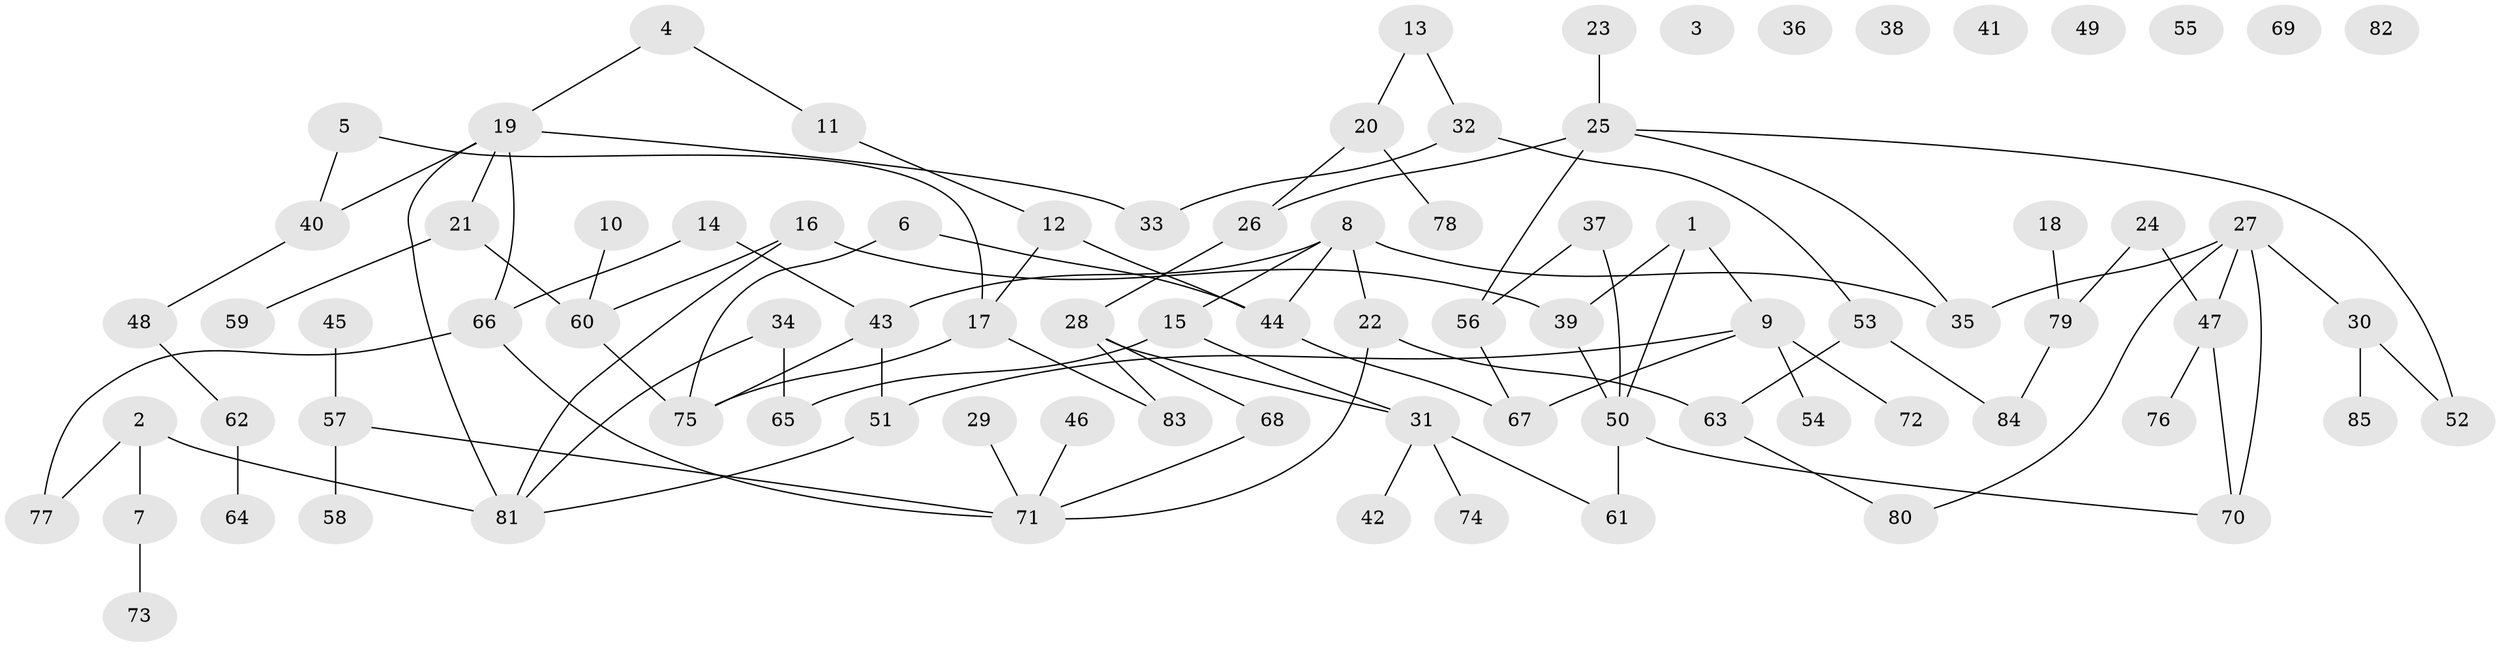 // coarse degree distribution, {5: 0.08571428571428572, 6: 0.02857142857142857, 4: 0.22857142857142856, 3: 0.3142857142857143, 2: 0.14285714285714285, 1: 0.14285714285714285, 8: 0.02857142857142857, 9: 0.02857142857142857}
// Generated by graph-tools (version 1.1) at 2025/35/03/04/25 23:35:49]
// undirected, 85 vertices, 102 edges
graph export_dot {
  node [color=gray90,style=filled];
  1;
  2;
  3;
  4;
  5;
  6;
  7;
  8;
  9;
  10;
  11;
  12;
  13;
  14;
  15;
  16;
  17;
  18;
  19;
  20;
  21;
  22;
  23;
  24;
  25;
  26;
  27;
  28;
  29;
  30;
  31;
  32;
  33;
  34;
  35;
  36;
  37;
  38;
  39;
  40;
  41;
  42;
  43;
  44;
  45;
  46;
  47;
  48;
  49;
  50;
  51;
  52;
  53;
  54;
  55;
  56;
  57;
  58;
  59;
  60;
  61;
  62;
  63;
  64;
  65;
  66;
  67;
  68;
  69;
  70;
  71;
  72;
  73;
  74;
  75;
  76;
  77;
  78;
  79;
  80;
  81;
  82;
  83;
  84;
  85;
  1 -- 9;
  1 -- 39;
  1 -- 50;
  2 -- 7;
  2 -- 77;
  2 -- 81;
  4 -- 11;
  4 -- 19;
  5 -- 17;
  5 -- 40;
  6 -- 44;
  6 -- 75;
  7 -- 73;
  8 -- 15;
  8 -- 22;
  8 -- 35;
  8 -- 43;
  8 -- 44;
  9 -- 51;
  9 -- 54;
  9 -- 67;
  9 -- 72;
  10 -- 60;
  11 -- 12;
  12 -- 17;
  12 -- 44;
  13 -- 20;
  13 -- 32;
  14 -- 43;
  14 -- 66;
  15 -- 31;
  15 -- 65;
  16 -- 39;
  16 -- 60;
  16 -- 81;
  17 -- 75;
  17 -- 83;
  18 -- 79;
  19 -- 21;
  19 -- 33;
  19 -- 40;
  19 -- 66;
  19 -- 81;
  20 -- 26;
  20 -- 78;
  21 -- 59;
  21 -- 60;
  22 -- 63;
  22 -- 71;
  23 -- 25;
  24 -- 47;
  24 -- 79;
  25 -- 26;
  25 -- 35;
  25 -- 52;
  25 -- 56;
  26 -- 28;
  27 -- 30;
  27 -- 35;
  27 -- 47;
  27 -- 70;
  27 -- 80;
  28 -- 31;
  28 -- 68;
  28 -- 83;
  29 -- 71;
  30 -- 52;
  30 -- 85;
  31 -- 42;
  31 -- 61;
  31 -- 74;
  32 -- 33;
  32 -- 53;
  34 -- 65;
  34 -- 81;
  37 -- 50;
  37 -- 56;
  39 -- 50;
  40 -- 48;
  43 -- 51;
  43 -- 75;
  44 -- 67;
  45 -- 57;
  46 -- 71;
  47 -- 70;
  47 -- 76;
  48 -- 62;
  50 -- 61;
  50 -- 70;
  51 -- 81;
  53 -- 63;
  53 -- 84;
  56 -- 67;
  57 -- 58;
  57 -- 71;
  60 -- 75;
  62 -- 64;
  63 -- 80;
  66 -- 71;
  66 -- 77;
  68 -- 71;
  79 -- 84;
}
